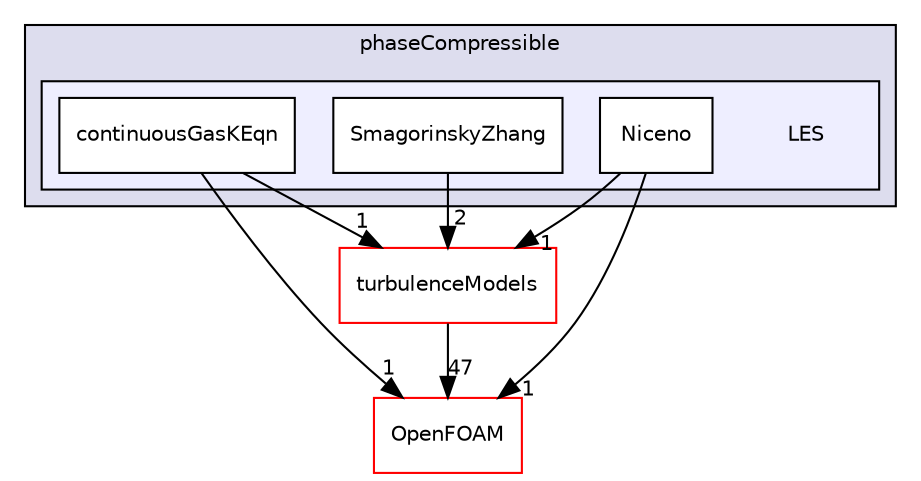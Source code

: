 digraph "src/TurbulenceModels/phaseCompressible/LES" {
  bgcolor=transparent;
  compound=true
  node [ fontsize="10", fontname="Helvetica"];
  edge [ labelfontsize="10", labelfontname="Helvetica"];
  subgraph clusterdir_06975867f0e133b91c856f19c06af5a0 {
    graph [ bgcolor="#ddddee", pencolor="black", label="phaseCompressible" fontname="Helvetica", fontsize="10", URL="dir_06975867f0e133b91c856f19c06af5a0.html"]
  subgraph clusterdir_488cfc10b068d61dafd70f33fb089535 {
    graph [ bgcolor="#eeeeff", pencolor="black", label="" URL="dir_488cfc10b068d61dafd70f33fb089535.html"];
    dir_488cfc10b068d61dafd70f33fb089535 [shape=plaintext label="LES"];
    dir_60c3b15ed8e3743a17d64f1ff0f63438 [shape=box label="continuousGasKEqn" color="black" fillcolor="white" style="filled" URL="dir_60c3b15ed8e3743a17d64f1ff0f63438.html"];
    dir_3246c7dd2ae022c36ebcf2e07305c569 [shape=box label="Niceno" color="black" fillcolor="white" style="filled" URL="dir_3246c7dd2ae022c36ebcf2e07305c569.html"];
    dir_ef0e821fc4364f8b09625ec95c1f6496 [shape=box label="SmagorinskyZhang" color="black" fillcolor="white" style="filled" URL="dir_ef0e821fc4364f8b09625ec95c1f6496.html"];
  }
  }
  dir_c5473ff19b20e6ec4dfe5c310b3778a8 [shape=box label="OpenFOAM" color="red" URL="dir_c5473ff19b20e6ec4dfe5c310b3778a8.html"];
  dir_a3dc37bcacf99bb6122ed819dac99f09 [shape=box label="turbulenceModels" color="red" URL="dir_a3dc37bcacf99bb6122ed819dac99f09.html"];
  dir_60c3b15ed8e3743a17d64f1ff0f63438->dir_c5473ff19b20e6ec4dfe5c310b3778a8 [headlabel="1", labeldistance=1.5 headhref="dir_003014_001873.html"];
  dir_60c3b15ed8e3743a17d64f1ff0f63438->dir_a3dc37bcacf99bb6122ed819dac99f09 [headlabel="1", labeldistance=1.5 headhref="dir_003014_000740.html"];
  dir_3246c7dd2ae022c36ebcf2e07305c569->dir_c5473ff19b20e6ec4dfe5c310b3778a8 [headlabel="1", labeldistance=1.5 headhref="dir_003015_001873.html"];
  dir_3246c7dd2ae022c36ebcf2e07305c569->dir_a3dc37bcacf99bb6122ed819dac99f09 [headlabel="1", labeldistance=1.5 headhref="dir_003015_000740.html"];
  dir_ef0e821fc4364f8b09625ec95c1f6496->dir_a3dc37bcacf99bb6122ed819dac99f09 [headlabel="2", labeldistance=1.5 headhref="dir_003016_000740.html"];
  dir_a3dc37bcacf99bb6122ed819dac99f09->dir_c5473ff19b20e6ec4dfe5c310b3778a8 [headlabel="47", labeldistance=1.5 headhref="dir_000740_001873.html"];
}
